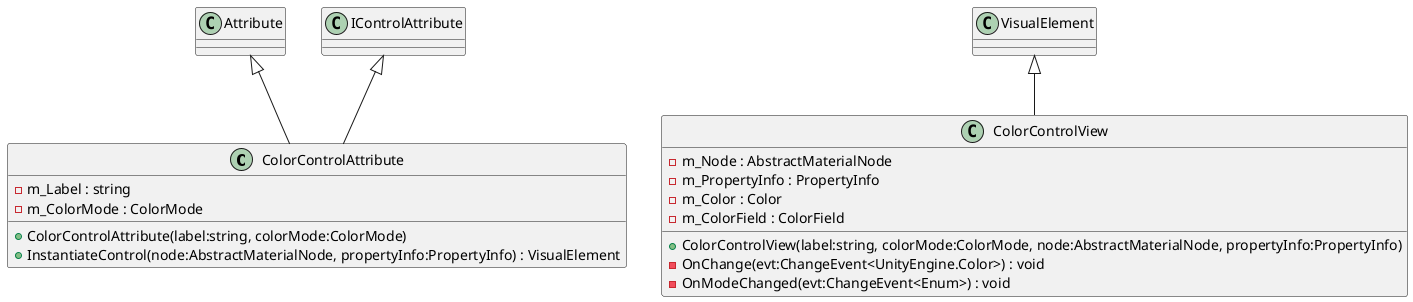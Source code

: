 @startuml
class ColorControlAttribute {
    - m_Label : string
    - m_ColorMode : ColorMode
    + ColorControlAttribute(label:string, colorMode:ColorMode)
    + InstantiateControl(node:AbstractMaterialNode, propertyInfo:PropertyInfo) : VisualElement
}
class ColorControlView {
    - m_Node : AbstractMaterialNode
    - m_PropertyInfo : PropertyInfo
    - m_Color : Color
    - m_ColorField : ColorField
    + ColorControlView(label:string, colorMode:ColorMode, node:AbstractMaterialNode, propertyInfo:PropertyInfo)
    - OnChange(evt:ChangeEvent<UnityEngine.Color>) : void
    - OnModeChanged(evt:ChangeEvent<Enum>) : void
}
Attribute <|-- ColorControlAttribute
IControlAttribute <|-- ColorControlAttribute
VisualElement <|-- ColorControlView
@enduml
